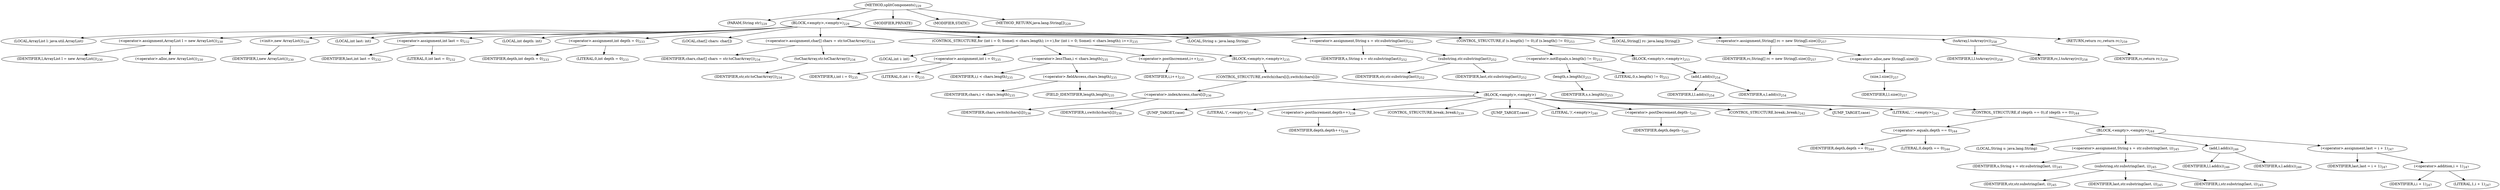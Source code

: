 digraph "splitComponents" {  
"704" [label = <(METHOD,splitComponents)<SUB>229</SUB>> ]
"705" [label = <(PARAM,String str)<SUB>229</SUB>> ]
"706" [label = <(BLOCK,&lt;empty&gt;,&lt;empty&gt;)<SUB>229</SUB>> ]
"31" [label = <(LOCAL,ArrayList l: java.util.ArrayList)> ]
"707" [label = <(&lt;operator&gt;.assignment,ArrayList l = new ArrayList())<SUB>230</SUB>> ]
"708" [label = <(IDENTIFIER,l,ArrayList l = new ArrayList())<SUB>230</SUB>> ]
"709" [label = <(&lt;operator&gt;.alloc,new ArrayList())<SUB>230</SUB>> ]
"710" [label = <(&lt;init&gt;,new ArrayList())<SUB>230</SUB>> ]
"30" [label = <(IDENTIFIER,l,new ArrayList())<SUB>230</SUB>> ]
"711" [label = <(LOCAL,int last: int)> ]
"712" [label = <(&lt;operator&gt;.assignment,int last = 0)<SUB>232</SUB>> ]
"713" [label = <(IDENTIFIER,last,int last = 0)<SUB>232</SUB>> ]
"714" [label = <(LITERAL,0,int last = 0)<SUB>232</SUB>> ]
"715" [label = <(LOCAL,int depth: int)> ]
"716" [label = <(&lt;operator&gt;.assignment,int depth = 0)<SUB>233</SUB>> ]
"717" [label = <(IDENTIFIER,depth,int depth = 0)<SUB>233</SUB>> ]
"718" [label = <(LITERAL,0,int depth = 0)<SUB>233</SUB>> ]
"719" [label = <(LOCAL,char[] chars: char[])> ]
"720" [label = <(&lt;operator&gt;.assignment,char[] chars = str.toCharArray())<SUB>234</SUB>> ]
"721" [label = <(IDENTIFIER,chars,char[] chars = str.toCharArray())<SUB>234</SUB>> ]
"722" [label = <(toCharArray,str.toCharArray())<SUB>234</SUB>> ]
"723" [label = <(IDENTIFIER,str,str.toCharArray())<SUB>234</SUB>> ]
"724" [label = <(CONTROL_STRUCTURE,for (int i = 0; Some(i &lt; chars.length); i++),for (int i = 0; Some(i &lt; chars.length); i++))<SUB>235</SUB>> ]
"725" [label = <(LOCAL,int i: int)> ]
"726" [label = <(&lt;operator&gt;.assignment,int i = 0)<SUB>235</SUB>> ]
"727" [label = <(IDENTIFIER,i,int i = 0)<SUB>235</SUB>> ]
"728" [label = <(LITERAL,0,int i = 0)<SUB>235</SUB>> ]
"729" [label = <(&lt;operator&gt;.lessThan,i &lt; chars.length)<SUB>235</SUB>> ]
"730" [label = <(IDENTIFIER,i,i &lt; chars.length)<SUB>235</SUB>> ]
"731" [label = <(&lt;operator&gt;.fieldAccess,chars.length)<SUB>235</SUB>> ]
"732" [label = <(IDENTIFIER,chars,i &lt; chars.length)<SUB>235</SUB>> ]
"733" [label = <(FIELD_IDENTIFIER,length,length)<SUB>235</SUB>> ]
"734" [label = <(&lt;operator&gt;.postIncrement,i++)<SUB>235</SUB>> ]
"735" [label = <(IDENTIFIER,i,i++)<SUB>235</SUB>> ]
"736" [label = <(BLOCK,&lt;empty&gt;,&lt;empty&gt;)<SUB>235</SUB>> ]
"737" [label = <(CONTROL_STRUCTURE,switch(chars[i]),switch(chars[i]))> ]
"738" [label = <(&lt;operator&gt;.indexAccess,chars[i])<SUB>236</SUB>> ]
"739" [label = <(IDENTIFIER,chars,switch(chars[i]))<SUB>236</SUB>> ]
"740" [label = <(IDENTIFIER,i,switch(chars[i]))<SUB>236</SUB>> ]
"741" [label = <(BLOCK,&lt;empty&gt;,&lt;empty&gt;)> ]
"742" [label = <(JUMP_TARGET,case)> ]
"743" [label = <(LITERAL,'(',&lt;empty&gt;)<SUB>237</SUB>> ]
"744" [label = <(&lt;operator&gt;.postIncrement,depth++)<SUB>238</SUB>> ]
"745" [label = <(IDENTIFIER,depth,depth++)<SUB>238</SUB>> ]
"746" [label = <(CONTROL_STRUCTURE,break;,break;)<SUB>239</SUB>> ]
"747" [label = <(JUMP_TARGET,case)> ]
"748" [label = <(LITERAL,')',&lt;empty&gt;)<SUB>240</SUB>> ]
"749" [label = <(&lt;operator&gt;.postDecrement,depth--)<SUB>241</SUB>> ]
"750" [label = <(IDENTIFIER,depth,depth--)<SUB>241</SUB>> ]
"751" [label = <(CONTROL_STRUCTURE,break;,break;)<SUB>242</SUB>> ]
"752" [label = <(JUMP_TARGET,case)> ]
"753" [label = <(LITERAL,',',&lt;empty&gt;)<SUB>243</SUB>> ]
"754" [label = <(CONTROL_STRUCTURE,if (depth == 0),if (depth == 0))<SUB>244</SUB>> ]
"755" [label = <(&lt;operator&gt;.equals,depth == 0)<SUB>244</SUB>> ]
"756" [label = <(IDENTIFIER,depth,depth == 0)<SUB>244</SUB>> ]
"757" [label = <(LITERAL,0,depth == 0)<SUB>244</SUB>> ]
"758" [label = <(BLOCK,&lt;empty&gt;,&lt;empty&gt;)<SUB>244</SUB>> ]
"759" [label = <(LOCAL,String s: java.lang.String)> ]
"760" [label = <(&lt;operator&gt;.assignment,String s = str.substring(last, i))<SUB>245</SUB>> ]
"761" [label = <(IDENTIFIER,s,String s = str.substring(last, i))<SUB>245</SUB>> ]
"762" [label = <(substring,str.substring(last, i))<SUB>245</SUB>> ]
"763" [label = <(IDENTIFIER,str,str.substring(last, i))<SUB>245</SUB>> ]
"764" [label = <(IDENTIFIER,last,str.substring(last, i))<SUB>245</SUB>> ]
"765" [label = <(IDENTIFIER,i,str.substring(last, i))<SUB>245</SUB>> ]
"766" [label = <(add,l.add(s))<SUB>246</SUB>> ]
"767" [label = <(IDENTIFIER,l,l.add(s))<SUB>246</SUB>> ]
"768" [label = <(IDENTIFIER,s,l.add(s))<SUB>246</SUB>> ]
"769" [label = <(&lt;operator&gt;.assignment,last = i + 1)<SUB>247</SUB>> ]
"770" [label = <(IDENTIFIER,last,last = i + 1)<SUB>247</SUB>> ]
"771" [label = <(&lt;operator&gt;.addition,i + 1)<SUB>247</SUB>> ]
"772" [label = <(IDENTIFIER,i,i + 1)<SUB>247</SUB>> ]
"773" [label = <(LITERAL,1,i + 1)<SUB>247</SUB>> ]
"774" [label = <(LOCAL,String s: java.lang.String)> ]
"775" [label = <(&lt;operator&gt;.assignment,String s = str.substring(last))<SUB>252</SUB>> ]
"776" [label = <(IDENTIFIER,s,String s = str.substring(last))<SUB>252</SUB>> ]
"777" [label = <(substring,str.substring(last))<SUB>252</SUB>> ]
"778" [label = <(IDENTIFIER,str,str.substring(last))<SUB>252</SUB>> ]
"779" [label = <(IDENTIFIER,last,str.substring(last))<SUB>252</SUB>> ]
"780" [label = <(CONTROL_STRUCTURE,if (s.length() != 0),if (s.length() != 0))<SUB>253</SUB>> ]
"781" [label = <(&lt;operator&gt;.notEquals,s.length() != 0)<SUB>253</SUB>> ]
"782" [label = <(length,s.length())<SUB>253</SUB>> ]
"783" [label = <(IDENTIFIER,s,s.length())<SUB>253</SUB>> ]
"784" [label = <(LITERAL,0,s.length() != 0)<SUB>253</SUB>> ]
"785" [label = <(BLOCK,&lt;empty&gt;,&lt;empty&gt;)<SUB>253</SUB>> ]
"786" [label = <(add,l.add(s))<SUB>254</SUB>> ]
"787" [label = <(IDENTIFIER,l,l.add(s))<SUB>254</SUB>> ]
"788" [label = <(IDENTIFIER,s,l.add(s))<SUB>254</SUB>> ]
"789" [label = <(LOCAL,String[] rc: java.lang.String[])> ]
"790" [label = <(&lt;operator&gt;.assignment,String[] rc = new String[l.size()])<SUB>257</SUB>> ]
"791" [label = <(IDENTIFIER,rc,String[] rc = new String[l.size()])<SUB>257</SUB>> ]
"792" [label = <(&lt;operator&gt;.alloc,new String[l.size()])> ]
"793" [label = <(size,l.size())<SUB>257</SUB>> ]
"794" [label = <(IDENTIFIER,l,l.size())<SUB>257</SUB>> ]
"795" [label = <(toArray,l.toArray(rc))<SUB>258</SUB>> ]
"796" [label = <(IDENTIFIER,l,l.toArray(rc))<SUB>258</SUB>> ]
"797" [label = <(IDENTIFIER,rc,l.toArray(rc))<SUB>258</SUB>> ]
"798" [label = <(RETURN,return rc;,return rc;)<SUB>259</SUB>> ]
"799" [label = <(IDENTIFIER,rc,return rc;)<SUB>259</SUB>> ]
"800" [label = <(MODIFIER,PRIVATE)> ]
"801" [label = <(MODIFIER,STATIC)> ]
"802" [label = <(METHOD_RETURN,java.lang.String[])<SUB>229</SUB>> ]
  "704" -> "705" 
  "704" -> "706" 
  "704" -> "800" 
  "704" -> "801" 
  "704" -> "802" 
  "706" -> "31" 
  "706" -> "707" 
  "706" -> "710" 
  "706" -> "711" 
  "706" -> "712" 
  "706" -> "715" 
  "706" -> "716" 
  "706" -> "719" 
  "706" -> "720" 
  "706" -> "724" 
  "706" -> "774" 
  "706" -> "775" 
  "706" -> "780" 
  "706" -> "789" 
  "706" -> "790" 
  "706" -> "795" 
  "706" -> "798" 
  "707" -> "708" 
  "707" -> "709" 
  "710" -> "30" 
  "712" -> "713" 
  "712" -> "714" 
  "716" -> "717" 
  "716" -> "718" 
  "720" -> "721" 
  "720" -> "722" 
  "722" -> "723" 
  "724" -> "725" 
  "724" -> "726" 
  "724" -> "729" 
  "724" -> "734" 
  "724" -> "736" 
  "726" -> "727" 
  "726" -> "728" 
  "729" -> "730" 
  "729" -> "731" 
  "731" -> "732" 
  "731" -> "733" 
  "734" -> "735" 
  "736" -> "737" 
  "737" -> "738" 
  "737" -> "741" 
  "738" -> "739" 
  "738" -> "740" 
  "741" -> "742" 
  "741" -> "743" 
  "741" -> "744" 
  "741" -> "746" 
  "741" -> "747" 
  "741" -> "748" 
  "741" -> "749" 
  "741" -> "751" 
  "741" -> "752" 
  "741" -> "753" 
  "741" -> "754" 
  "744" -> "745" 
  "749" -> "750" 
  "754" -> "755" 
  "754" -> "758" 
  "755" -> "756" 
  "755" -> "757" 
  "758" -> "759" 
  "758" -> "760" 
  "758" -> "766" 
  "758" -> "769" 
  "760" -> "761" 
  "760" -> "762" 
  "762" -> "763" 
  "762" -> "764" 
  "762" -> "765" 
  "766" -> "767" 
  "766" -> "768" 
  "769" -> "770" 
  "769" -> "771" 
  "771" -> "772" 
  "771" -> "773" 
  "775" -> "776" 
  "775" -> "777" 
  "777" -> "778" 
  "777" -> "779" 
  "780" -> "781" 
  "780" -> "785" 
  "781" -> "782" 
  "781" -> "784" 
  "782" -> "783" 
  "785" -> "786" 
  "786" -> "787" 
  "786" -> "788" 
  "790" -> "791" 
  "790" -> "792" 
  "792" -> "793" 
  "793" -> "794" 
  "795" -> "796" 
  "795" -> "797" 
  "798" -> "799" 
}
